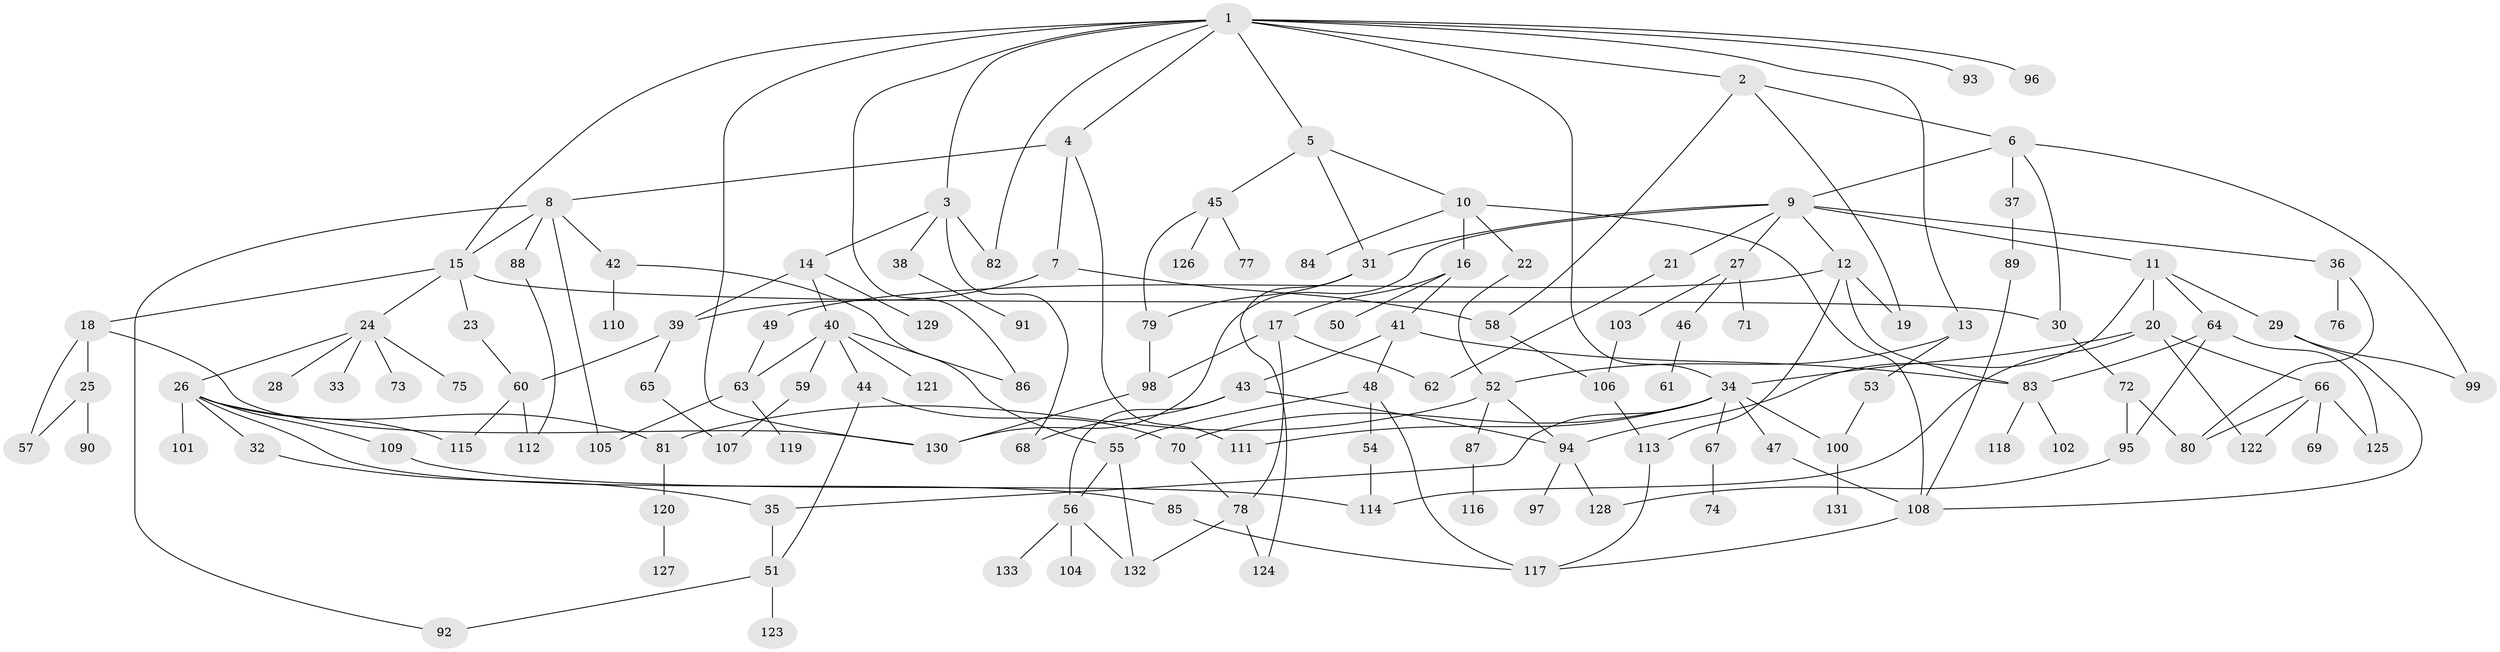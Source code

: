 // Generated by graph-tools (version 1.1) at 2025/25/03/09/25 03:25:27]
// undirected, 133 vertices, 190 edges
graph export_dot {
graph [start="1"]
  node [color=gray90,style=filled];
  1;
  2;
  3;
  4;
  5;
  6;
  7;
  8;
  9;
  10;
  11;
  12;
  13;
  14;
  15;
  16;
  17;
  18;
  19;
  20;
  21;
  22;
  23;
  24;
  25;
  26;
  27;
  28;
  29;
  30;
  31;
  32;
  33;
  34;
  35;
  36;
  37;
  38;
  39;
  40;
  41;
  42;
  43;
  44;
  45;
  46;
  47;
  48;
  49;
  50;
  51;
  52;
  53;
  54;
  55;
  56;
  57;
  58;
  59;
  60;
  61;
  62;
  63;
  64;
  65;
  66;
  67;
  68;
  69;
  70;
  71;
  72;
  73;
  74;
  75;
  76;
  77;
  78;
  79;
  80;
  81;
  82;
  83;
  84;
  85;
  86;
  87;
  88;
  89;
  90;
  91;
  92;
  93;
  94;
  95;
  96;
  97;
  98;
  99;
  100;
  101;
  102;
  103;
  104;
  105;
  106;
  107;
  108;
  109;
  110;
  111;
  112;
  113;
  114;
  115;
  116;
  117;
  118;
  119;
  120;
  121;
  122;
  123;
  124;
  125;
  126;
  127;
  128;
  129;
  130;
  131;
  132;
  133;
  1 -- 2;
  1 -- 3;
  1 -- 4;
  1 -- 5;
  1 -- 13;
  1 -- 82;
  1 -- 86;
  1 -- 93;
  1 -- 96;
  1 -- 15;
  1 -- 34;
  1 -- 130;
  2 -- 6;
  2 -- 19;
  2 -- 58;
  3 -- 14;
  3 -- 38;
  3 -- 68;
  3 -- 82;
  4 -- 7;
  4 -- 8;
  4 -- 111;
  5 -- 10;
  5 -- 45;
  5 -- 31;
  6 -- 9;
  6 -- 37;
  6 -- 99;
  6 -- 30;
  7 -- 58;
  7 -- 39;
  8 -- 15;
  8 -- 42;
  8 -- 88;
  8 -- 92;
  8 -- 105;
  9 -- 11;
  9 -- 12;
  9 -- 21;
  9 -- 27;
  9 -- 31;
  9 -- 36;
  9 -- 130;
  10 -- 16;
  10 -- 22;
  10 -- 84;
  10 -- 108;
  11 -- 20;
  11 -- 29;
  11 -- 64;
  11 -- 94;
  12 -- 49;
  12 -- 19;
  12 -- 83;
  12 -- 113;
  13 -- 52;
  13 -- 53;
  14 -- 39;
  14 -- 40;
  14 -- 129;
  15 -- 18;
  15 -- 23;
  15 -- 24;
  15 -- 30;
  16 -- 17;
  16 -- 41;
  16 -- 50;
  17 -- 78;
  17 -- 98;
  17 -- 62;
  18 -- 25;
  18 -- 130;
  18 -- 57;
  20 -- 34;
  20 -- 66;
  20 -- 114;
  20 -- 122;
  21 -- 62;
  22 -- 52;
  23 -- 60;
  24 -- 26;
  24 -- 28;
  24 -- 33;
  24 -- 73;
  24 -- 75;
  25 -- 57;
  25 -- 90;
  26 -- 32;
  26 -- 81;
  26 -- 85;
  26 -- 101;
  26 -- 109;
  26 -- 115;
  27 -- 46;
  27 -- 71;
  27 -- 103;
  29 -- 99;
  29 -- 108;
  30 -- 72;
  31 -- 79;
  31 -- 124;
  32 -- 35;
  34 -- 47;
  34 -- 67;
  34 -- 111;
  34 -- 70;
  34 -- 35;
  34 -- 100;
  35 -- 51;
  36 -- 76;
  36 -- 80;
  37 -- 89;
  38 -- 91;
  39 -- 65;
  39 -- 60;
  40 -- 44;
  40 -- 59;
  40 -- 121;
  40 -- 63;
  40 -- 86;
  41 -- 43;
  41 -- 48;
  41 -- 83;
  42 -- 110;
  42 -- 55;
  43 -- 56;
  43 -- 94;
  43 -- 68;
  44 -- 70;
  44 -- 51;
  45 -- 77;
  45 -- 126;
  45 -- 79;
  46 -- 61;
  47 -- 108;
  48 -- 54;
  48 -- 55;
  48 -- 117;
  49 -- 63;
  51 -- 123;
  51 -- 92;
  52 -- 87;
  52 -- 94;
  52 -- 81;
  53 -- 100;
  54 -- 114;
  55 -- 132;
  55 -- 56;
  56 -- 104;
  56 -- 133;
  56 -- 132;
  58 -- 106;
  59 -- 107;
  60 -- 112;
  60 -- 115;
  63 -- 119;
  63 -- 105;
  64 -- 83;
  64 -- 95;
  64 -- 125;
  65 -- 107;
  66 -- 69;
  66 -- 125;
  66 -- 80;
  66 -- 122;
  67 -- 74;
  70 -- 78;
  72 -- 80;
  72 -- 95;
  78 -- 124;
  78 -- 132;
  79 -- 98;
  81 -- 120;
  83 -- 102;
  83 -- 118;
  85 -- 117;
  87 -- 116;
  88 -- 112;
  89 -- 108;
  94 -- 97;
  94 -- 128;
  95 -- 128;
  98 -- 130;
  100 -- 131;
  103 -- 106;
  106 -- 113;
  108 -- 117;
  109 -- 114;
  113 -- 117;
  120 -- 127;
}
